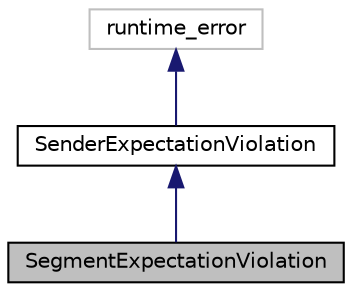 digraph "SegmentExpectationViolation"
{
 // LATEX_PDF_SIZE
  edge [fontname="Helvetica",fontsize="10",labelfontname="Helvetica",labelfontsize="10"];
  node [fontname="Helvetica",fontsize="10",shape=record];
  Node1 [label="SegmentExpectationViolation",height=0.2,width=0.4,color="black", fillcolor="grey75", style="filled", fontcolor="black",tooltip=" "];
  Node2 -> Node1 [dir="back",color="midnightblue",fontsize="10",style="solid",fontname="Helvetica"];
  Node2 [label="SenderExpectationViolation",height=0.2,width=0.4,color="black", fillcolor="white", style="filled",URL="$classSenderExpectationViolation.html",tooltip=" "];
  Node3 -> Node2 [dir="back",color="midnightblue",fontsize="10",style="solid",fontname="Helvetica"];
  Node3 [label="runtime_error",height=0.2,width=0.4,color="grey75", fillcolor="white", style="filled",tooltip=" "];
}
